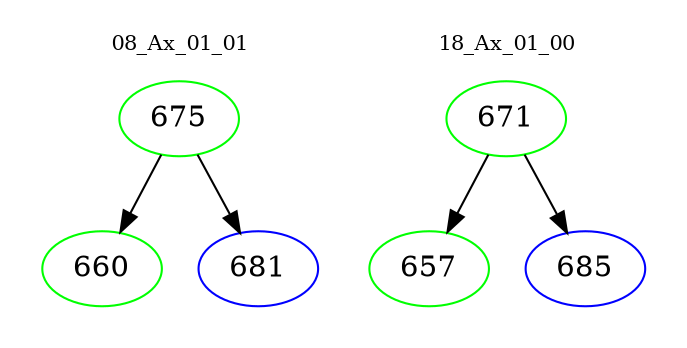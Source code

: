 digraph{
subgraph cluster_0 {
color = white
label = "08_Ax_01_01";
fontsize=10;
T0_675 [label="675", color="green"]
T0_675 -> T0_660 [color="black"]
T0_660 [label="660", color="green"]
T0_675 -> T0_681 [color="black"]
T0_681 [label="681", color="blue"]
}
subgraph cluster_1 {
color = white
label = "18_Ax_01_00";
fontsize=10;
T1_671 [label="671", color="green"]
T1_671 -> T1_657 [color="black"]
T1_657 [label="657", color="green"]
T1_671 -> T1_685 [color="black"]
T1_685 [label="685", color="blue"]
}
}
